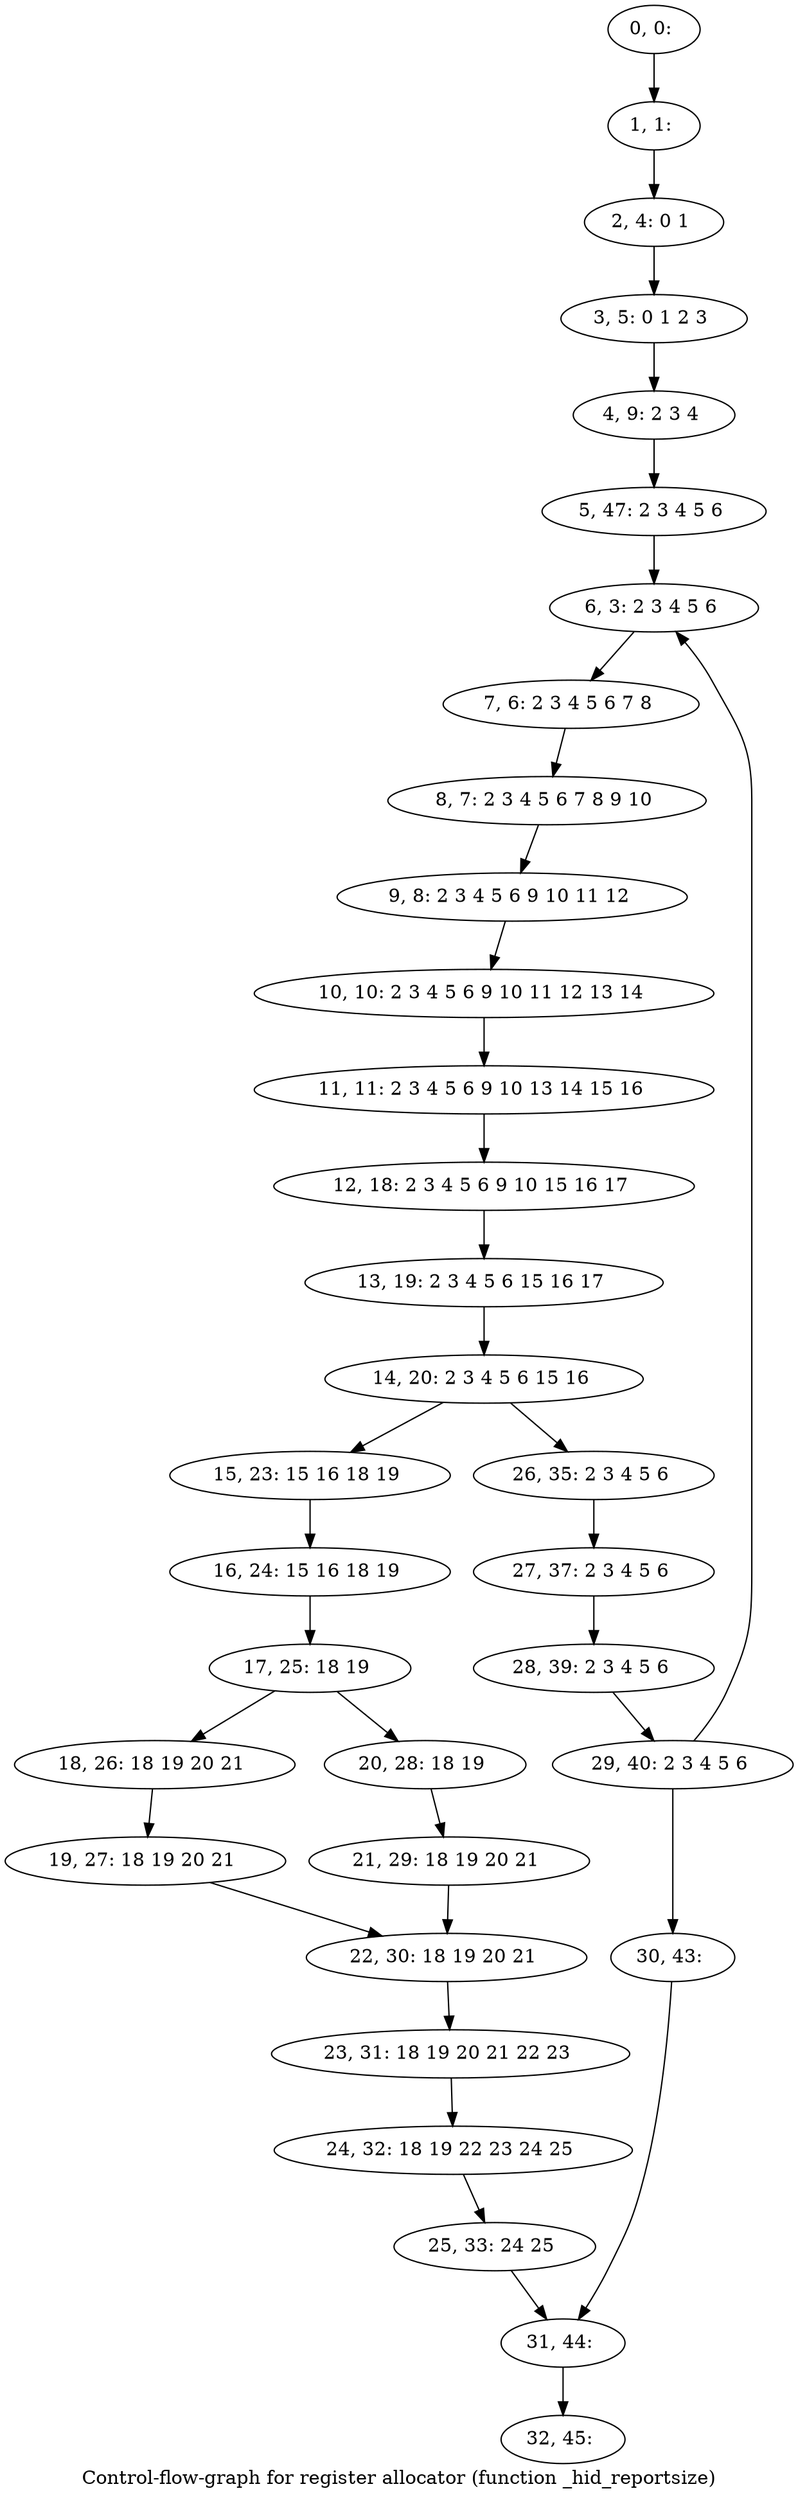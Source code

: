 digraph G {
graph [label="Control-flow-graph for register allocator (function _hid_reportsize)"]
0[label="0, 0: "];
1[label="1, 1: "];
2[label="2, 4: 0 1 "];
3[label="3, 5: 0 1 2 3 "];
4[label="4, 9: 2 3 4 "];
5[label="5, 47: 2 3 4 5 6 "];
6[label="6, 3: 2 3 4 5 6 "];
7[label="7, 6: 2 3 4 5 6 7 8 "];
8[label="8, 7: 2 3 4 5 6 7 8 9 10 "];
9[label="9, 8: 2 3 4 5 6 9 10 11 12 "];
10[label="10, 10: 2 3 4 5 6 9 10 11 12 13 14 "];
11[label="11, 11: 2 3 4 5 6 9 10 13 14 15 16 "];
12[label="12, 18: 2 3 4 5 6 9 10 15 16 17 "];
13[label="13, 19: 2 3 4 5 6 15 16 17 "];
14[label="14, 20: 2 3 4 5 6 15 16 "];
15[label="15, 23: 15 16 18 19 "];
16[label="16, 24: 15 16 18 19 "];
17[label="17, 25: 18 19 "];
18[label="18, 26: 18 19 20 21 "];
19[label="19, 27: 18 19 20 21 "];
20[label="20, 28: 18 19 "];
21[label="21, 29: 18 19 20 21 "];
22[label="22, 30: 18 19 20 21 "];
23[label="23, 31: 18 19 20 21 22 23 "];
24[label="24, 32: 18 19 22 23 24 25 "];
25[label="25, 33: 24 25 "];
26[label="26, 35: 2 3 4 5 6 "];
27[label="27, 37: 2 3 4 5 6 "];
28[label="28, 39: 2 3 4 5 6 "];
29[label="29, 40: 2 3 4 5 6 "];
30[label="30, 43: "];
31[label="31, 44: "];
32[label="32, 45: "];
0->1 ;
1->2 ;
2->3 ;
3->4 ;
4->5 ;
5->6 ;
6->7 ;
7->8 ;
8->9 ;
9->10 ;
10->11 ;
11->12 ;
12->13 ;
13->14 ;
14->15 ;
14->26 ;
15->16 ;
16->17 ;
17->18 ;
17->20 ;
18->19 ;
19->22 ;
20->21 ;
21->22 ;
22->23 ;
23->24 ;
24->25 ;
25->31 ;
26->27 ;
27->28 ;
28->29 ;
29->30 ;
29->6 ;
30->31 ;
31->32 ;
}
